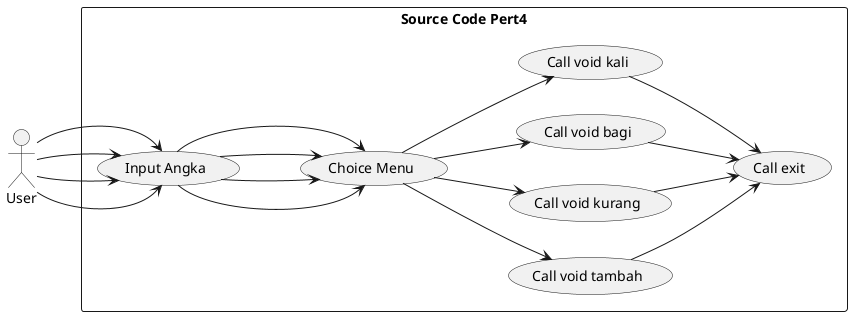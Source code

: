 @startuml Pert5
    left to right direction

    actor User as "User"

    rectangle "Source Code Pert4" {
        usecase "Input Angka" as input
        usecase "Choice Menu" as menu
        usecase "Call void tambah" as tambah
        usecase "Call void kurang" as kurang
        usecase "Call void bagi" as bagi
        usecase "Call void kali" as kali
        usecase "Call exit" as keluar
    }

    User --> input
    input --> menu
    menu --> tambah
    tambah --> keluar

    User --> input
    input --> menu
    menu --> kurang
    kurang --> keluar

    User --> input
    input --> menu
    menu --> bagi
    bagi --> keluar

    User --> input
    input --> menu
    menu --> kali
    kali --> keluar
@enduml